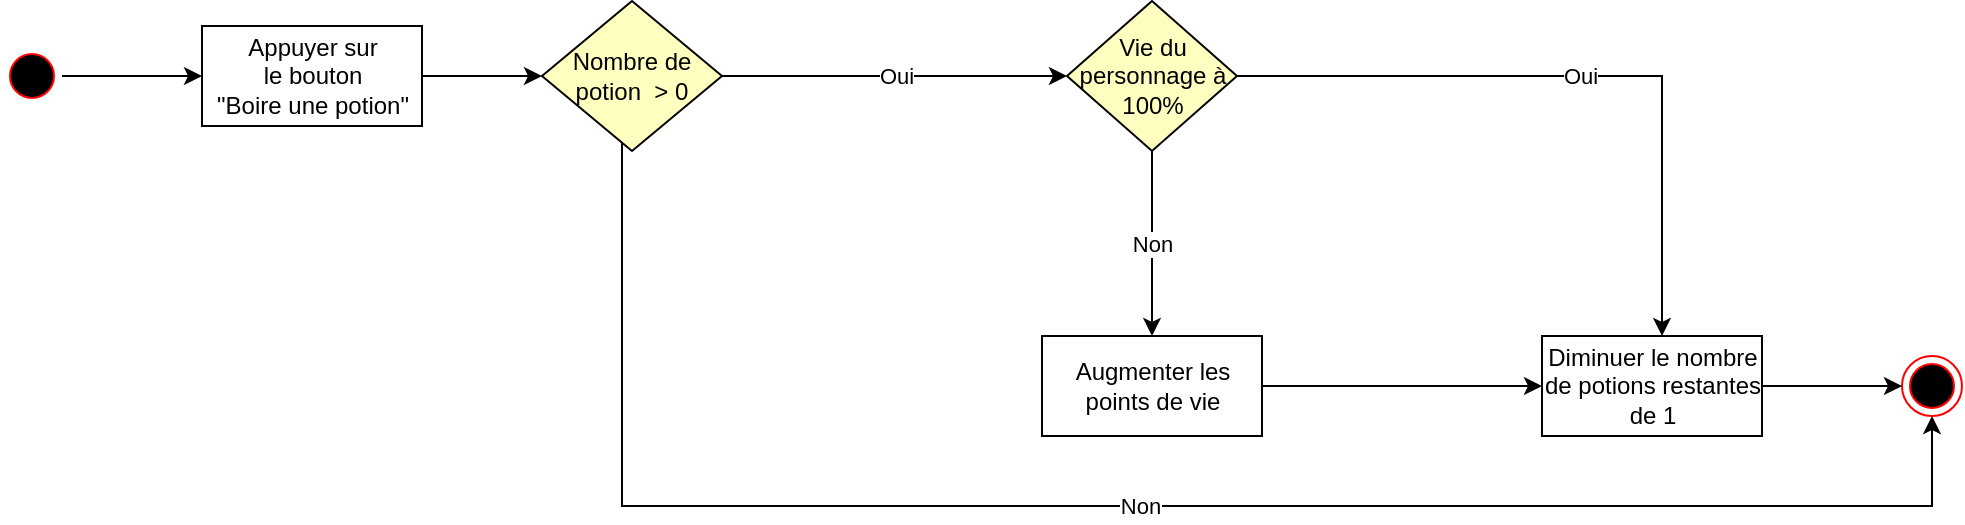 <mxfile version="13.7.9" type="device"><diagram id="WUBpv2WHIC-Y0R50tLYM" name="Page-1"><mxGraphModel dx="1086" dy="806" grid="1" gridSize="10" guides="1" tooltips="1" connect="1" arrows="1" fold="1" page="1" pageScale="1" pageWidth="827" pageHeight="1169" math="0" shadow="0"><root><mxCell id="0"/><mxCell id="1" parent="0"/><mxCell id="itdvVEROANKgwFIoLpQh-6" style="edgeStyle=orthogonalEdgeStyle;rounded=0;orthogonalLoop=1;jettySize=auto;html=1;" parent="1" source="itdvVEROANKgwFIoLpQh-1" target="itdvVEROANKgwFIoLpQh-5" edge="1"><mxGeometry relative="1" as="geometry"/></mxCell><mxCell id="itdvVEROANKgwFIoLpQh-1" value="" style="ellipse;html=1;shape=startState;fillColor=#000000;strokeColor=#ff0000;" parent="1" vertex="1"><mxGeometry x="70" y="50" width="30" height="30" as="geometry"/></mxCell><mxCell id="itdvVEROANKgwFIoLpQh-15" style="edgeStyle=orthogonalEdgeStyle;rounded=0;orthogonalLoop=1;jettySize=auto;html=1;" parent="1" source="itdvVEROANKgwFIoLpQh-5" target="itdvVEROANKgwFIoLpQh-12" edge="1"><mxGeometry relative="1" as="geometry"/></mxCell><mxCell id="itdvVEROANKgwFIoLpQh-5" value="Appuyer sur &lt;br&gt;le bouton &lt;br&gt;&quot;Boire une potion&quot;" style="html=1;" parent="1" vertex="1"><mxGeometry x="170" y="40" width="110" height="50" as="geometry"/></mxCell><mxCell id="itdvVEROANKgwFIoLpQh-16" value="Non" style="edgeStyle=orthogonalEdgeStyle;rounded=0;orthogonalLoop=1;jettySize=auto;html=1;" parent="1" source="itdvVEROANKgwFIoLpQh-12" target="aOkwDzqqMJqfV1p90P0g-9" edge="1"><mxGeometry relative="1" as="geometry"><mxPoint x="380" y="190" as="targetPoint"/><Array as="points"><mxPoint x="380" y="280"/><mxPoint x="1035" y="280"/></Array></mxGeometry></mxCell><mxCell id="itdvVEROANKgwFIoLpQh-18" value="Oui" style="edgeStyle=orthogonalEdgeStyle;rounded=0;orthogonalLoop=1;jettySize=auto;html=1;" parent="1" source="itdvVEROANKgwFIoLpQh-12" target="aOkwDzqqMJqfV1p90P0g-8" edge="1"><mxGeometry relative="1" as="geometry"><mxPoint x="515" y="200" as="targetPoint"/></mxGeometry></mxCell><mxCell id="itdvVEROANKgwFIoLpQh-12" value="Nombre de potion&amp;nbsp; &amp;gt; 0" style="rhombus;whiteSpace=wrap;html=1;fillColor=#ffffc0;" parent="1" vertex="1"><mxGeometry x="340" y="27.5" width="90" height="75" as="geometry"/></mxCell><mxCell id="aOkwDzqqMJqfV1p90P0g-4" style="edgeStyle=orthogonalEdgeStyle;rounded=0;orthogonalLoop=1;jettySize=auto;html=1;" parent="1" source="aOkwDzqqMJqfV1p90P0g-5" target="zQvy3QoEiE4Xdv3yQpCH-1" edge="1"><mxGeometry relative="1" as="geometry"/></mxCell><mxCell id="aOkwDzqqMJqfV1p90P0g-5" value="Augmenter les &lt;br&gt;points de vie" style="html=1;" parent="1" vertex="1"><mxGeometry x="590" y="195" width="110" height="50" as="geometry"/></mxCell><mxCell id="aOkwDzqqMJqfV1p90P0g-6" value="Non" style="edgeStyle=orthogonalEdgeStyle;rounded=0;orthogonalLoop=1;jettySize=auto;html=1;" parent="1" source="aOkwDzqqMJqfV1p90P0g-8" target="aOkwDzqqMJqfV1p90P0g-5" edge="1"><mxGeometry relative="1" as="geometry"/></mxCell><mxCell id="aOkwDzqqMJqfV1p90P0g-7" value="Oui" style="edgeStyle=orthogonalEdgeStyle;rounded=0;orthogonalLoop=1;jettySize=auto;html=1;" parent="1" source="aOkwDzqqMJqfV1p90P0g-8" target="zQvy3QoEiE4Xdv3yQpCH-1" edge="1"><mxGeometry relative="1" as="geometry"><mxPoint x="770" y="70" as="targetPoint"/><Array as="points"><mxPoint x="900" y="65"/></Array></mxGeometry></mxCell><mxCell id="aOkwDzqqMJqfV1p90P0g-8" value="Vie du personnage à 100%" style="rhombus;whiteSpace=wrap;html=1;fillColor=#ffffc0;" parent="1" vertex="1"><mxGeometry x="602.5" y="27.5" width="85" height="75" as="geometry"/></mxCell><mxCell id="aOkwDzqqMJqfV1p90P0g-9" value="" style="ellipse;html=1;shape=endState;fillColor=#000000;strokeColor=#ff0000;" parent="1" vertex="1"><mxGeometry x="1020" y="205" width="30" height="30" as="geometry"/></mxCell><mxCell id="zQvy3QoEiE4Xdv3yQpCH-2" style="edgeStyle=orthogonalEdgeStyle;rounded=0;orthogonalLoop=1;jettySize=auto;html=1;" edge="1" parent="1" source="zQvy3QoEiE4Xdv3yQpCH-1" target="aOkwDzqqMJqfV1p90P0g-9"><mxGeometry relative="1" as="geometry"/></mxCell><mxCell id="zQvy3QoEiE4Xdv3yQpCH-1" value="Diminuer le nombre&lt;br&gt;de potions restantes&lt;br&gt;de 1" style="html=1;" vertex="1" parent="1"><mxGeometry x="840" y="195" width="110" height="50" as="geometry"/></mxCell></root></mxGraphModel></diagram></mxfile>
